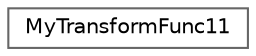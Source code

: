 digraph "类继承关系图"
{
 // LATEX_PDF_SIZE
  bgcolor="transparent";
  edge [fontname=Helvetica,fontsize=10,labelfontname=Helvetica,labelfontsize=10];
  node [fontname=Helvetica,fontsize=10,shape=box,height=0.2,width=0.4];
  rankdir="LR";
  Node0 [id="Node000000",label="MyTransformFunc11",height=0.2,width=0.4,color="grey40", fillcolor="white", style="filled",URL="$class_my_transform_func11.html",tooltip=" "];
}

